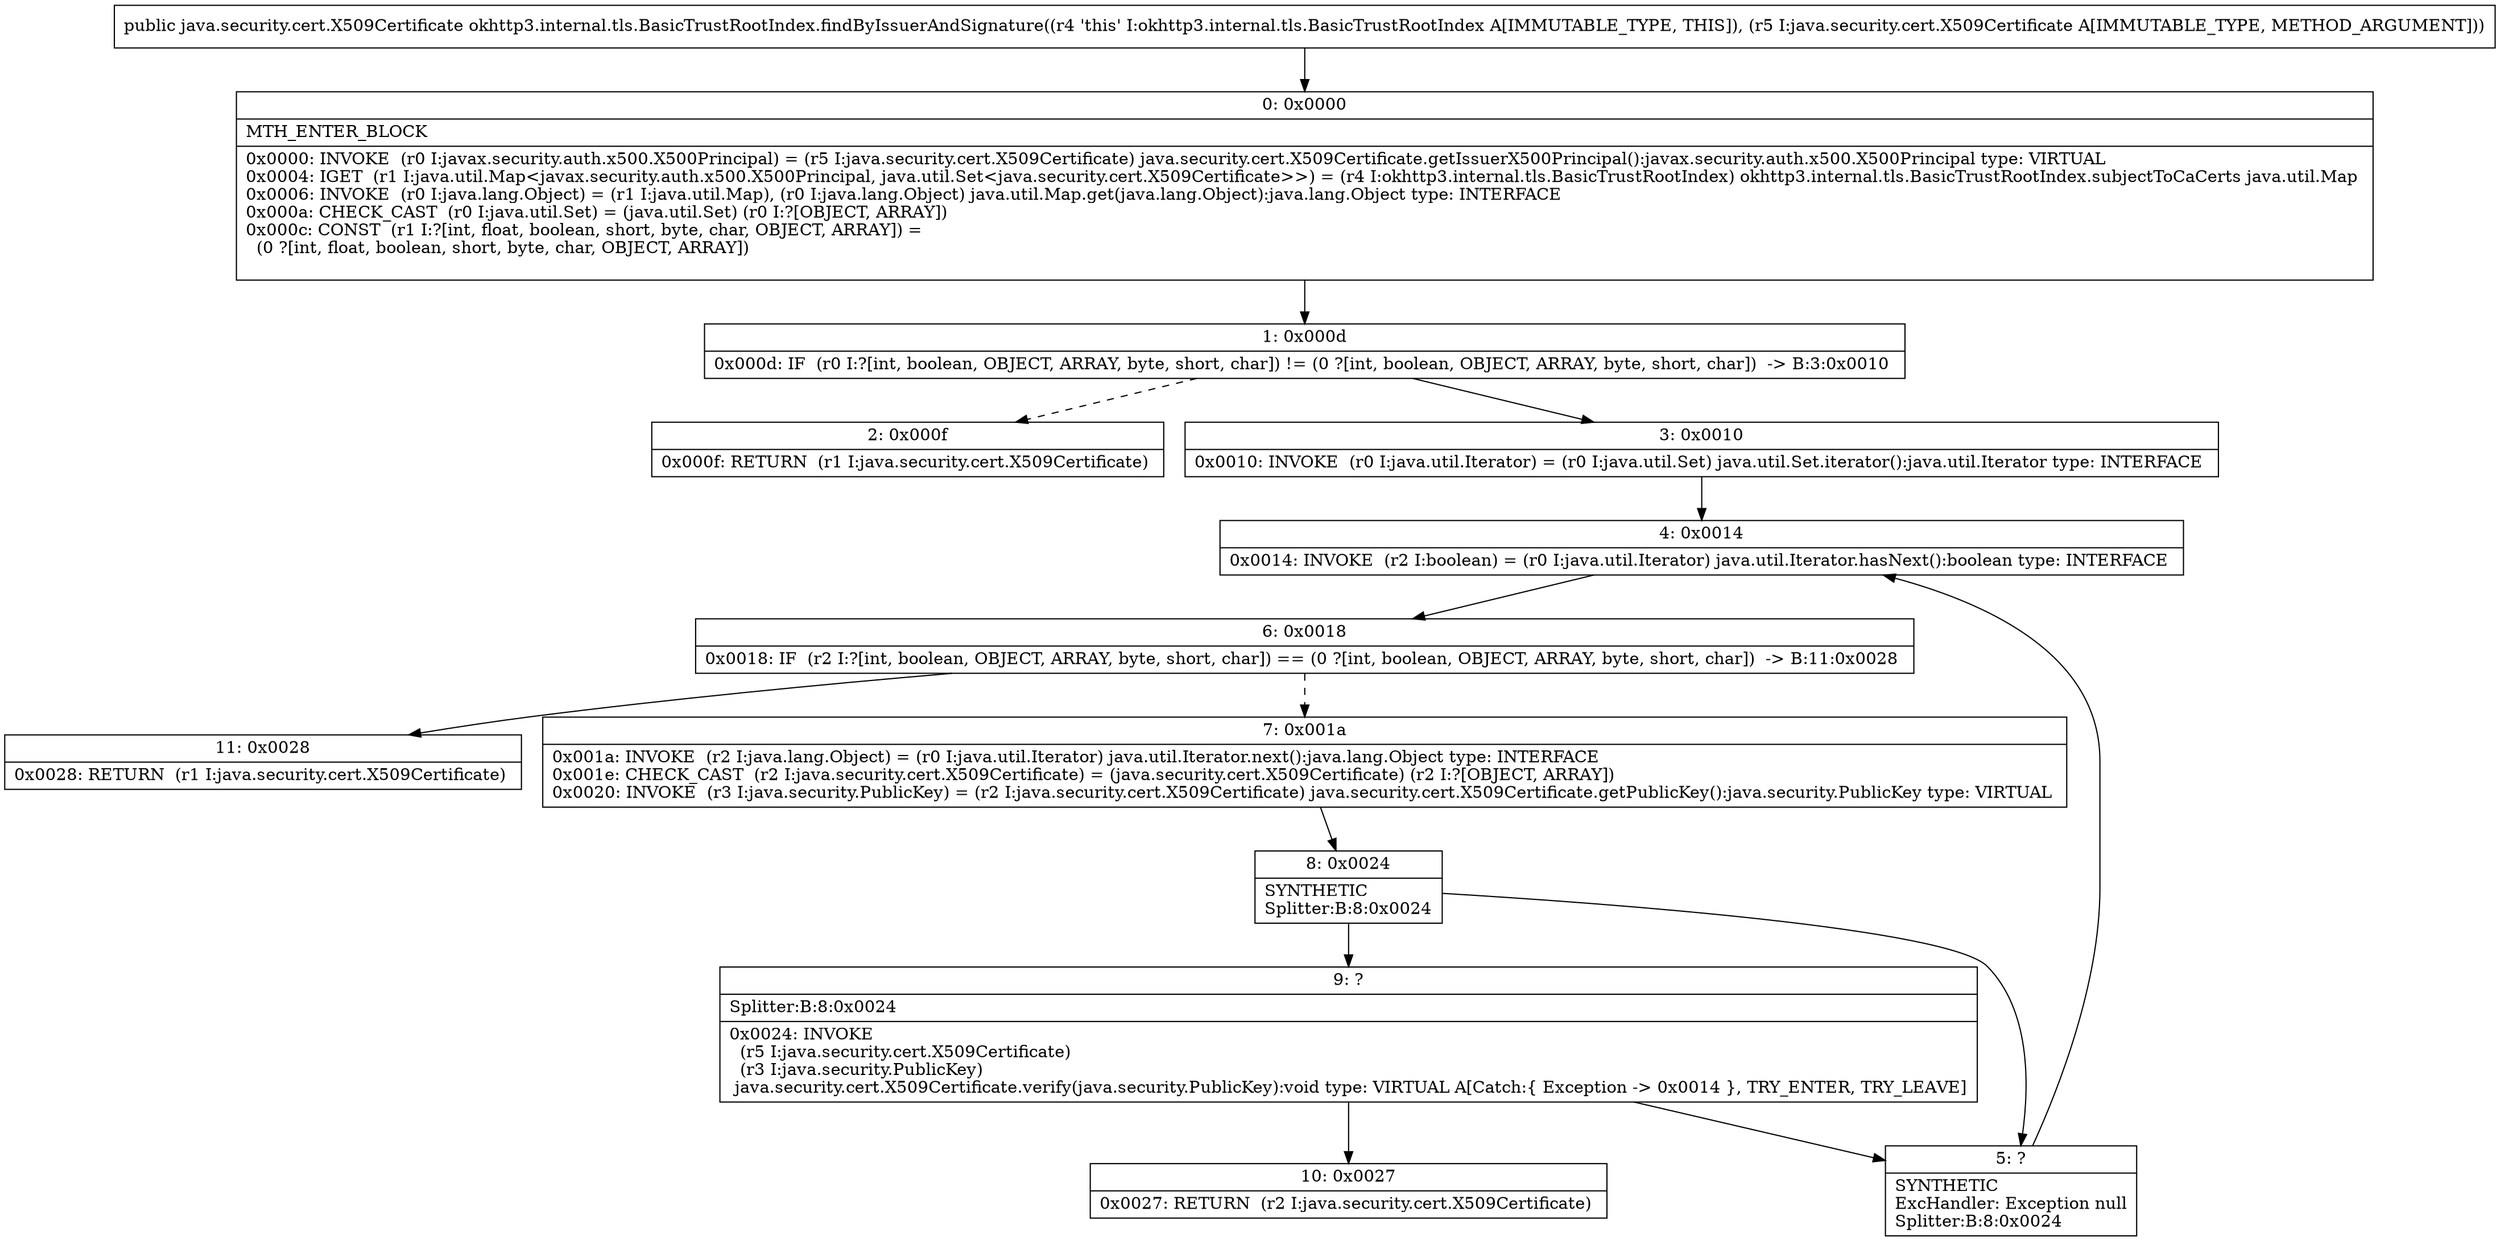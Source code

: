 digraph "CFG forokhttp3.internal.tls.BasicTrustRootIndex.findByIssuerAndSignature(Ljava\/security\/cert\/X509Certificate;)Ljava\/security\/cert\/X509Certificate;" {
Node_0 [shape=record,label="{0\:\ 0x0000|MTH_ENTER_BLOCK\l|0x0000: INVOKE  (r0 I:javax.security.auth.x500.X500Principal) = (r5 I:java.security.cert.X509Certificate) java.security.cert.X509Certificate.getIssuerX500Principal():javax.security.auth.x500.X500Principal type: VIRTUAL \l0x0004: IGET  (r1 I:java.util.Map\<javax.security.auth.x500.X500Principal, java.util.Set\<java.security.cert.X509Certificate\>\>) = (r4 I:okhttp3.internal.tls.BasicTrustRootIndex) okhttp3.internal.tls.BasicTrustRootIndex.subjectToCaCerts java.util.Map \l0x0006: INVOKE  (r0 I:java.lang.Object) = (r1 I:java.util.Map), (r0 I:java.lang.Object) java.util.Map.get(java.lang.Object):java.lang.Object type: INTERFACE \l0x000a: CHECK_CAST  (r0 I:java.util.Set) = (java.util.Set) (r0 I:?[OBJECT, ARRAY]) \l0x000c: CONST  (r1 I:?[int, float, boolean, short, byte, char, OBJECT, ARRAY]) = \l  (0 ?[int, float, boolean, short, byte, char, OBJECT, ARRAY])\l \l}"];
Node_1 [shape=record,label="{1\:\ 0x000d|0x000d: IF  (r0 I:?[int, boolean, OBJECT, ARRAY, byte, short, char]) != (0 ?[int, boolean, OBJECT, ARRAY, byte, short, char])  \-\> B:3:0x0010 \l}"];
Node_2 [shape=record,label="{2\:\ 0x000f|0x000f: RETURN  (r1 I:java.security.cert.X509Certificate) \l}"];
Node_3 [shape=record,label="{3\:\ 0x0010|0x0010: INVOKE  (r0 I:java.util.Iterator) = (r0 I:java.util.Set) java.util.Set.iterator():java.util.Iterator type: INTERFACE \l}"];
Node_4 [shape=record,label="{4\:\ 0x0014|0x0014: INVOKE  (r2 I:boolean) = (r0 I:java.util.Iterator) java.util.Iterator.hasNext():boolean type: INTERFACE \l}"];
Node_5 [shape=record,label="{5\:\ ?|SYNTHETIC\lExcHandler: Exception null\lSplitter:B:8:0x0024\l}"];
Node_6 [shape=record,label="{6\:\ 0x0018|0x0018: IF  (r2 I:?[int, boolean, OBJECT, ARRAY, byte, short, char]) == (0 ?[int, boolean, OBJECT, ARRAY, byte, short, char])  \-\> B:11:0x0028 \l}"];
Node_7 [shape=record,label="{7\:\ 0x001a|0x001a: INVOKE  (r2 I:java.lang.Object) = (r0 I:java.util.Iterator) java.util.Iterator.next():java.lang.Object type: INTERFACE \l0x001e: CHECK_CAST  (r2 I:java.security.cert.X509Certificate) = (java.security.cert.X509Certificate) (r2 I:?[OBJECT, ARRAY]) \l0x0020: INVOKE  (r3 I:java.security.PublicKey) = (r2 I:java.security.cert.X509Certificate) java.security.cert.X509Certificate.getPublicKey():java.security.PublicKey type: VIRTUAL \l}"];
Node_8 [shape=record,label="{8\:\ 0x0024|SYNTHETIC\lSplitter:B:8:0x0024\l}"];
Node_9 [shape=record,label="{9\:\ ?|Splitter:B:8:0x0024\l|0x0024: INVOKE  \l  (r5 I:java.security.cert.X509Certificate)\l  (r3 I:java.security.PublicKey)\l java.security.cert.X509Certificate.verify(java.security.PublicKey):void type: VIRTUAL A[Catch:\{ Exception \-\> 0x0014 \}, TRY_ENTER, TRY_LEAVE]\l}"];
Node_10 [shape=record,label="{10\:\ 0x0027|0x0027: RETURN  (r2 I:java.security.cert.X509Certificate) \l}"];
Node_11 [shape=record,label="{11\:\ 0x0028|0x0028: RETURN  (r1 I:java.security.cert.X509Certificate) \l}"];
MethodNode[shape=record,label="{public java.security.cert.X509Certificate okhttp3.internal.tls.BasicTrustRootIndex.findByIssuerAndSignature((r4 'this' I:okhttp3.internal.tls.BasicTrustRootIndex A[IMMUTABLE_TYPE, THIS]), (r5 I:java.security.cert.X509Certificate A[IMMUTABLE_TYPE, METHOD_ARGUMENT])) }"];
MethodNode -> Node_0;
Node_0 -> Node_1;
Node_1 -> Node_2[style=dashed];
Node_1 -> Node_3;
Node_3 -> Node_4;
Node_4 -> Node_6;
Node_5 -> Node_4;
Node_6 -> Node_7[style=dashed];
Node_6 -> Node_11;
Node_7 -> Node_8;
Node_8 -> Node_9;
Node_8 -> Node_5;
Node_9 -> Node_10;
Node_9 -> Node_5;
}

